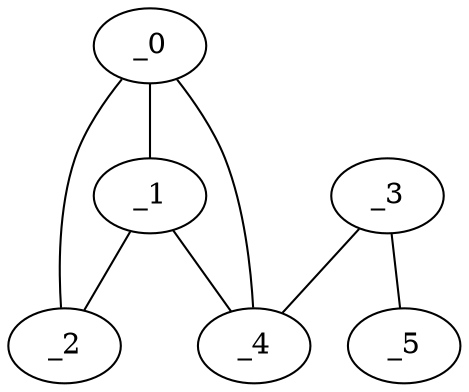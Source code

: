 graph MP1_0123 {
	_0	 [x="1.56893",
		y="1.62671"];
	_1	 [x="2.73196",
		y="3.09561"];
	_0 -- _1;
	_2	 [x="2.56592",
		y="0.396126"];
	_0 -- _2;
	_4	 [x="0.640868",
		y="3.21507"];
	_0 -- _4;
	_1 -- _2;
	_1 -- _4;
	_3	 [x="0.52",
		y="0.49"];
	_3 -- _4;
	_5	 [x="2.3666",
		y="2.58216"];
	_3 -- _5;
}
